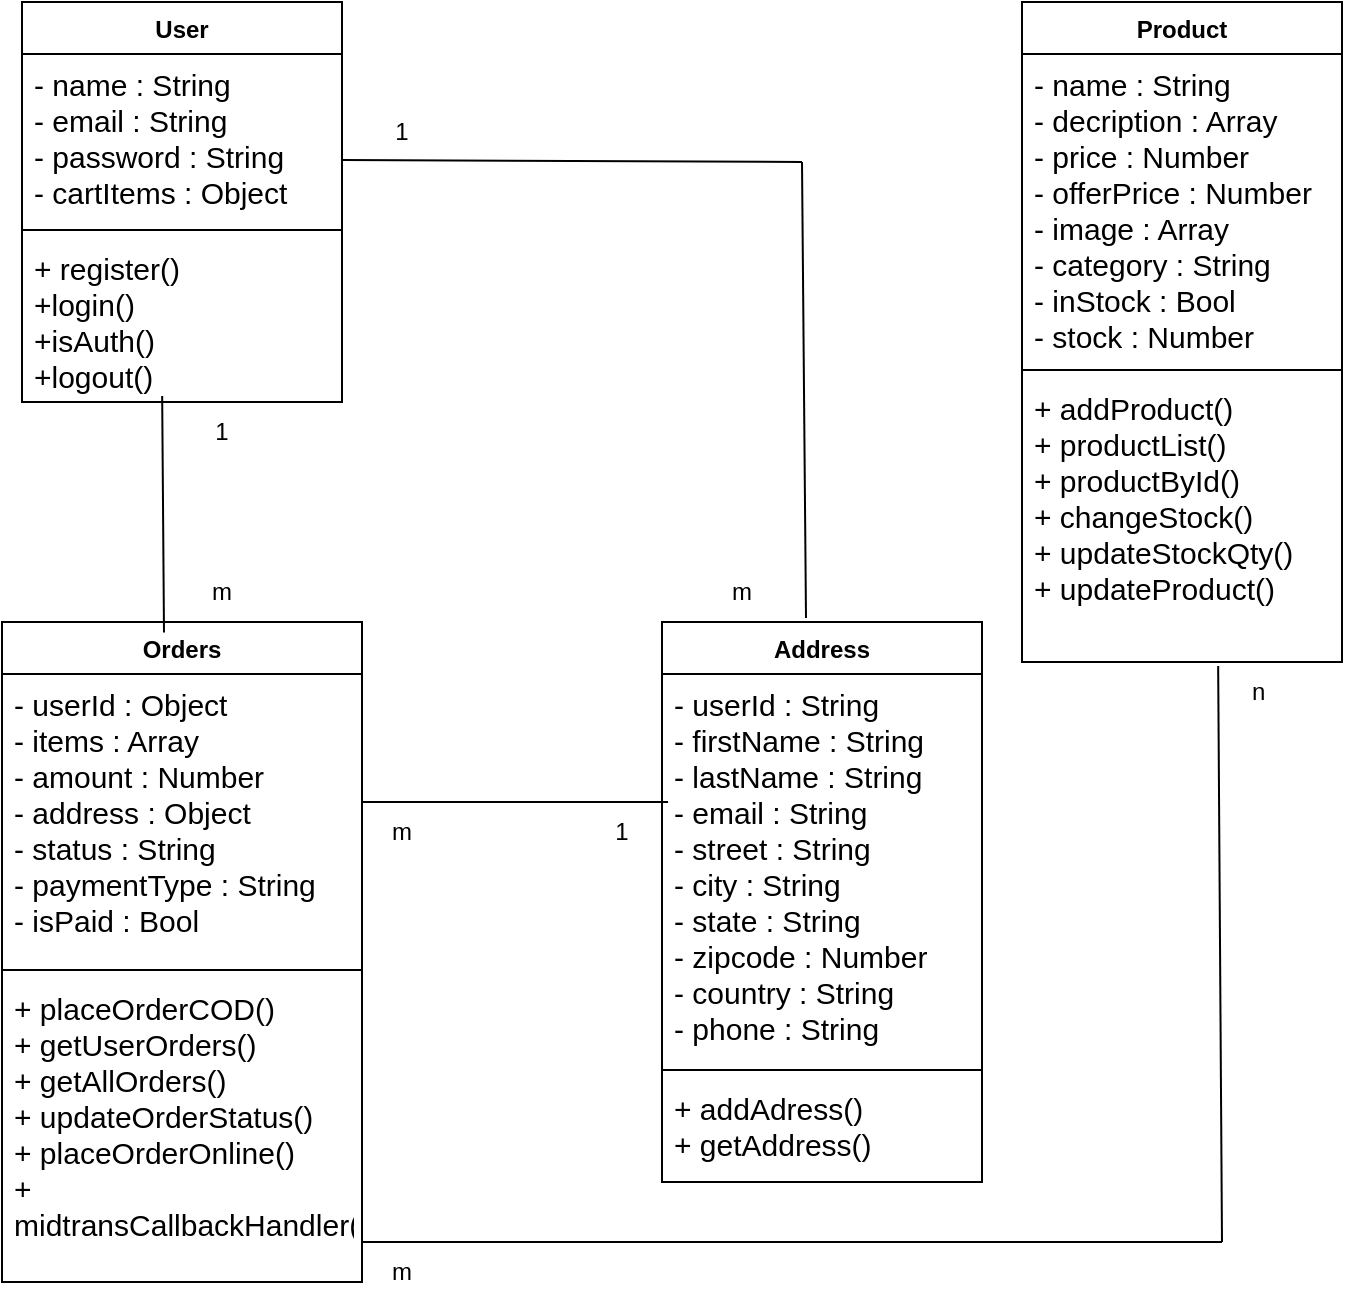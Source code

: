<mxfile version="28.0.9">
  <diagram name="Page-1" id="Y7I5cI87n7c9XGnH6Hb9">
    <mxGraphModel dx="1426" dy="789" grid="1" gridSize="10" guides="1" tooltips="1" connect="1" arrows="1" fold="1" page="1" pageScale="1" pageWidth="850" pageHeight="1100" math="0" shadow="0">
      <root>
        <mxCell id="0" />
        <mxCell id="1" parent="0" />
        <mxCell id="S5l5TSm48cNYCuiLVpsg-1" value="User" style="swimlane;fontStyle=1;align=center;verticalAlign=top;childLayout=stackLayout;horizontal=1;startSize=26;horizontalStack=0;resizeParent=1;resizeParentMax=0;resizeLast=0;collapsible=1;marginBottom=0;whiteSpace=wrap;html=1;" parent="1" vertex="1">
          <mxGeometry x="90" y="40" width="160" height="200" as="geometry" />
        </mxCell>
        <mxCell id="S5l5TSm48cNYCuiLVpsg-2" value="&lt;font style=&quot;font-size: 15px;&quot;&gt;- name : String&lt;/font&gt;&lt;div&gt;&lt;font style=&quot;font-size: 15px;&quot;&gt;- email : String&lt;/font&gt;&lt;/div&gt;&lt;div&gt;&lt;font style=&quot;font-size: 15px;&quot;&gt;- password : String&lt;/font&gt;&lt;/div&gt;&lt;div&gt;&lt;font style=&quot;font-size: 15px;&quot;&gt;- cartItems : Object&lt;/font&gt;&lt;/div&gt;" style="text;strokeColor=none;fillColor=none;align=left;verticalAlign=top;spacingLeft=4;spacingRight=4;overflow=hidden;rotatable=0;points=[[0,0.5],[1,0.5]];portConstraint=eastwest;whiteSpace=wrap;html=1;" parent="S5l5TSm48cNYCuiLVpsg-1" vertex="1">
          <mxGeometry y="26" width="160" height="84" as="geometry" />
        </mxCell>
        <mxCell id="S5l5TSm48cNYCuiLVpsg-3" value="" style="line;strokeWidth=1;fillColor=none;align=left;verticalAlign=middle;spacingTop=-1;spacingLeft=3;spacingRight=3;rotatable=0;labelPosition=right;points=[];portConstraint=eastwest;strokeColor=inherit;" parent="S5l5TSm48cNYCuiLVpsg-1" vertex="1">
          <mxGeometry y="110" width="160" height="8" as="geometry" />
        </mxCell>
        <mxCell id="S5l5TSm48cNYCuiLVpsg-4" value="&lt;font style=&quot;font-size: 15px;&quot;&gt;+ register()&lt;/font&gt;&lt;div&gt;&lt;font style=&quot;font-size: 15px;&quot;&gt;+login()&lt;/font&gt;&lt;/div&gt;&lt;div&gt;&lt;font style=&quot;font-size: 15px;&quot;&gt;+isAuth()&lt;/font&gt;&lt;/div&gt;&lt;div&gt;&lt;font style=&quot;font-size: 15px;&quot;&gt;+logout()&lt;/font&gt;&lt;/div&gt;" style="text;strokeColor=none;fillColor=none;align=left;verticalAlign=top;spacingLeft=4;spacingRight=4;overflow=hidden;rotatable=0;points=[[0,0.5],[1,0.5]];portConstraint=eastwest;whiteSpace=wrap;html=1;" parent="S5l5TSm48cNYCuiLVpsg-1" vertex="1">
          <mxGeometry y="118" width="160" height="82" as="geometry" />
        </mxCell>
        <mxCell id="S5l5TSm48cNYCuiLVpsg-5" value="Product" style="swimlane;fontStyle=1;align=center;verticalAlign=top;childLayout=stackLayout;horizontal=1;startSize=26;horizontalStack=0;resizeParent=1;resizeParentMax=0;resizeLast=0;collapsible=1;marginBottom=0;whiteSpace=wrap;html=1;" parent="1" vertex="1">
          <mxGeometry x="590" y="40" width="160" height="330" as="geometry" />
        </mxCell>
        <mxCell id="S5l5TSm48cNYCuiLVpsg-6" value="&lt;font style=&quot;font-size: 15px;&quot;&gt;- name : String&lt;br&gt;- decription : Array&lt;/font&gt;&lt;div&gt;&lt;font style=&quot;font-size: 15px;&quot;&gt;- price : Number&lt;/font&gt;&lt;/div&gt;&lt;div&gt;&lt;font style=&quot;font-size: 15px;&quot;&gt;- offerPrice : Number&lt;/font&gt;&lt;/div&gt;&lt;div&gt;&lt;font style=&quot;font-size: 15px;&quot;&gt;- image : Array&lt;br&gt;- category : String&lt;br&gt;- inStock : Bool&lt;/font&gt;&lt;/div&gt;&lt;div&gt;&lt;font style=&quot;font-size: 15px;&quot;&gt;- stock : Number&lt;/font&gt;&lt;/div&gt;" style="text;strokeColor=none;fillColor=none;align=left;verticalAlign=top;spacingLeft=4;spacingRight=4;overflow=hidden;rotatable=0;points=[[0,0.5],[1,0.5]];portConstraint=eastwest;whiteSpace=wrap;html=1;" parent="S5l5TSm48cNYCuiLVpsg-5" vertex="1">
          <mxGeometry y="26" width="160" height="154" as="geometry" />
        </mxCell>
        <mxCell id="S5l5TSm48cNYCuiLVpsg-7" value="" style="line;strokeWidth=1;fillColor=none;align=left;verticalAlign=middle;spacingTop=-1;spacingLeft=3;spacingRight=3;rotatable=0;labelPosition=right;points=[];portConstraint=eastwest;strokeColor=inherit;" parent="S5l5TSm48cNYCuiLVpsg-5" vertex="1">
          <mxGeometry y="180" width="160" height="8" as="geometry" />
        </mxCell>
        <mxCell id="S5l5TSm48cNYCuiLVpsg-8" value="&lt;font style=&quot;font-size: 15px;&quot;&gt;+ addProduct()&lt;br&gt;+ productList()&lt;br&gt;+ productById()&lt;br&gt;+ changeStock()&lt;br&gt;+ updateStockQty()&lt;br&gt;+ updateProduct()&lt;/font&gt;" style="text;strokeColor=none;fillColor=none;align=left;verticalAlign=top;spacingLeft=4;spacingRight=4;overflow=hidden;rotatable=0;points=[[0,0.5],[1,0.5]];portConstraint=eastwest;whiteSpace=wrap;html=1;" parent="S5l5TSm48cNYCuiLVpsg-5" vertex="1">
          <mxGeometry y="188" width="160" height="142" as="geometry" />
        </mxCell>
        <mxCell id="S5l5TSm48cNYCuiLVpsg-9" value="Orders" style="swimlane;fontStyle=1;align=center;verticalAlign=top;childLayout=stackLayout;horizontal=1;startSize=26;horizontalStack=0;resizeParent=1;resizeParentMax=0;resizeLast=0;collapsible=1;marginBottom=0;whiteSpace=wrap;html=1;" parent="1" vertex="1">
          <mxGeometry x="80" y="350" width="180" height="330" as="geometry" />
        </mxCell>
        <mxCell id="S5l5TSm48cNYCuiLVpsg-10" value="&lt;font style=&quot;font-size: 15px;&quot;&gt;- userId : Object&lt;br&gt;- items : Array&lt;br&gt;- amount : Number&lt;br&gt;- address : Object&lt;br&gt;- status : String&lt;br&gt;- paymentType : String&lt;br&gt;- isPaid : Bool&lt;/font&gt;" style="text;strokeColor=none;fillColor=none;align=left;verticalAlign=top;spacingLeft=4;spacingRight=4;overflow=hidden;rotatable=0;points=[[0,0.5],[1,0.5]];portConstraint=eastwest;whiteSpace=wrap;html=1;" parent="S5l5TSm48cNYCuiLVpsg-9" vertex="1">
          <mxGeometry y="26" width="180" height="144" as="geometry" />
        </mxCell>
        <mxCell id="S5l5TSm48cNYCuiLVpsg-11" value="" style="line;strokeWidth=1;fillColor=none;align=left;verticalAlign=middle;spacingTop=-1;spacingLeft=3;spacingRight=3;rotatable=0;labelPosition=right;points=[];portConstraint=eastwest;strokeColor=inherit;" parent="S5l5TSm48cNYCuiLVpsg-9" vertex="1">
          <mxGeometry y="170" width="180" height="8" as="geometry" />
        </mxCell>
        <mxCell id="S5l5TSm48cNYCuiLVpsg-12" value="&lt;font style=&quot;font-size: 15px;&quot;&gt;+ placeOrderCOD()&lt;br&gt;+ getUserOrders()&lt;br&gt;+ getAllOrders()&lt;/font&gt;&lt;div&gt;&lt;span style=&quot;font-size: 15px;&quot;&gt;+ updateOrderStatus()&lt;br&gt;+ placeOrderOnline()&lt;br&gt;+ midtransCallbackHandler()&lt;br&gt;&lt;/span&gt;&lt;div&gt;&lt;font style=&quot;font-size: 15px;&quot;&gt;&lt;br&gt;&lt;/font&gt;&lt;/div&gt;&lt;/div&gt;" style="text;strokeColor=none;fillColor=none;align=left;verticalAlign=top;spacingLeft=4;spacingRight=4;overflow=hidden;rotatable=0;points=[[0,0.5],[1,0.5]];portConstraint=eastwest;whiteSpace=wrap;html=1;" parent="S5l5TSm48cNYCuiLVpsg-9" vertex="1">
          <mxGeometry y="178" width="180" height="152" as="geometry" />
        </mxCell>
        <mxCell id="S5l5TSm48cNYCuiLVpsg-13" value="Address" style="swimlane;fontStyle=1;align=center;verticalAlign=top;childLayout=stackLayout;horizontal=1;startSize=26;horizontalStack=0;resizeParent=1;resizeParentMax=0;resizeLast=0;collapsible=1;marginBottom=0;whiteSpace=wrap;html=1;" parent="1" vertex="1">
          <mxGeometry x="410" y="350" width="160" height="280" as="geometry" />
        </mxCell>
        <mxCell id="S5l5TSm48cNYCuiLVpsg-14" value="&lt;font style=&quot;font-size: 15px;&quot;&gt;- userId : String&lt;br&gt;- firstName : String&lt;br&gt;- lastName : String&lt;br&gt;- email : String&lt;br&gt;- street : String&lt;br&gt;- city : String&lt;br&gt;- state : String&lt;br&gt;- zipcode : Number&lt;/font&gt;&lt;div&gt;&lt;font style=&quot;font-size: 15px;&quot;&gt;- country : String&lt;br&gt;- phone : String&lt;br&gt;&lt;/font&gt;&lt;br&gt;&lt;/div&gt;" style="text;strokeColor=none;fillColor=none;align=left;verticalAlign=top;spacingLeft=4;spacingRight=4;overflow=hidden;rotatable=0;points=[[0,0.5],[1,0.5]];portConstraint=eastwest;whiteSpace=wrap;html=1;" parent="S5l5TSm48cNYCuiLVpsg-13" vertex="1">
          <mxGeometry y="26" width="160" height="194" as="geometry" />
        </mxCell>
        <mxCell id="S5l5TSm48cNYCuiLVpsg-15" value="" style="line;strokeWidth=1;fillColor=none;align=left;verticalAlign=middle;spacingTop=-1;spacingLeft=3;spacingRight=3;rotatable=0;labelPosition=right;points=[];portConstraint=eastwest;strokeColor=inherit;" parent="S5l5TSm48cNYCuiLVpsg-13" vertex="1">
          <mxGeometry y="220" width="160" height="8" as="geometry" />
        </mxCell>
        <mxCell id="S5l5TSm48cNYCuiLVpsg-16" value="&lt;font style=&quot;font-size: 15px;&quot;&gt;+ addAdress()&lt;br&gt;+ getAddress()&lt;/font&gt;" style="text;strokeColor=none;fillColor=none;align=left;verticalAlign=top;spacingLeft=4;spacingRight=4;overflow=hidden;rotatable=0;points=[[0,0.5],[1,0.5]];portConstraint=eastwest;whiteSpace=wrap;html=1;" parent="S5l5TSm48cNYCuiLVpsg-13" vertex="1">
          <mxGeometry y="228" width="160" height="52" as="geometry" />
        </mxCell>
        <mxCell id="S5l5TSm48cNYCuiLVpsg-37" value="" style="endArrow=none;html=1;rounded=0;" parent="1" edge="1">
          <mxGeometry width="50" height="50" relative="1" as="geometry">
            <mxPoint x="260" y="660" as="sourcePoint" />
            <mxPoint x="690" y="660" as="targetPoint" />
          </mxGeometry>
        </mxCell>
        <mxCell id="5wJ2muQGDJSSvwX-am-4-6" value="" style="endArrow=none;html=1;rounded=0;exitX=1;exitY=0.631;exitDx=0;exitDy=0;exitPerimeter=0;" parent="1" source="S5l5TSm48cNYCuiLVpsg-2" edge="1">
          <mxGeometry width="50" height="50" relative="1" as="geometry">
            <mxPoint x="400" y="430" as="sourcePoint" />
            <mxPoint x="480" y="120" as="targetPoint" />
          </mxGeometry>
        </mxCell>
        <mxCell id="5wJ2muQGDJSSvwX-am-4-7" value="" style="endArrow=none;html=1;rounded=0;" parent="1" edge="1">
          <mxGeometry width="50" height="50" relative="1" as="geometry">
            <mxPoint x="482" y="348" as="sourcePoint" />
            <mxPoint x="480" y="120" as="targetPoint" />
          </mxGeometry>
        </mxCell>
        <mxCell id="5wJ2muQGDJSSvwX-am-4-8" value="1" style="text;html=1;align=center;verticalAlign=middle;whiteSpace=wrap;rounded=0;" parent="1" vertex="1">
          <mxGeometry x="250" y="90" width="60" height="30" as="geometry" />
        </mxCell>
        <mxCell id="5wJ2muQGDJSSvwX-am-4-9" value="m" style="text;html=1;align=center;verticalAlign=middle;whiteSpace=wrap;rounded=0;" parent="1" vertex="1">
          <mxGeometry x="420" y="320" width="60" height="30" as="geometry" />
        </mxCell>
        <mxCell id="5wJ2muQGDJSSvwX-am-4-11" value="" style="endArrow=none;html=1;rounded=0;entryX=0.438;entryY=0.963;entryDx=0;entryDy=0;entryPerimeter=0;exitX=0.45;exitY=0.016;exitDx=0;exitDy=0;exitPerimeter=0;" parent="1" source="S5l5TSm48cNYCuiLVpsg-9" target="S5l5TSm48cNYCuiLVpsg-4" edge="1">
          <mxGeometry width="50" height="50" relative="1" as="geometry">
            <mxPoint x="400" y="430" as="sourcePoint" />
            <mxPoint x="450" y="380" as="targetPoint" />
          </mxGeometry>
        </mxCell>
        <mxCell id="5wJ2muQGDJSSvwX-am-4-12" value="1" style="text;html=1;align=center;verticalAlign=middle;whiteSpace=wrap;rounded=0;" parent="1" vertex="1">
          <mxGeometry x="160" y="240" width="60" height="30" as="geometry" />
        </mxCell>
        <mxCell id="5wJ2muQGDJSSvwX-am-4-13" value="m" style="text;html=1;align=center;verticalAlign=middle;whiteSpace=wrap;rounded=0;" parent="1" vertex="1">
          <mxGeometry x="160" y="320" width="60" height="30" as="geometry" />
        </mxCell>
        <mxCell id="5wJ2muQGDJSSvwX-am-4-14" value="" style="endArrow=none;html=1;rounded=0;exitX=0.167;exitY=0.001;exitDx=0;exitDy=0;exitPerimeter=0;entryX=0.019;entryY=0.33;entryDx=0;entryDy=0;entryPerimeter=0;" parent="1" source="5wJ2muQGDJSSvwX-am-4-15" target="S5l5TSm48cNYCuiLVpsg-14" edge="1">
          <mxGeometry width="50" height="50" relative="1" as="geometry">
            <mxPoint x="400" y="430" as="sourcePoint" />
            <mxPoint x="450" y="380" as="targetPoint" />
          </mxGeometry>
        </mxCell>
        <mxCell id="5wJ2muQGDJSSvwX-am-4-15" value="m" style="text;html=1;align=center;verticalAlign=middle;whiteSpace=wrap;rounded=0;" parent="1" vertex="1">
          <mxGeometry x="250" y="440" width="60" height="30" as="geometry" />
        </mxCell>
        <mxCell id="5wJ2muQGDJSSvwX-am-4-16" value="1" style="text;html=1;align=center;verticalAlign=middle;whiteSpace=wrap;rounded=0;" parent="1" vertex="1">
          <mxGeometry x="360" y="440" width="60" height="30" as="geometry" />
        </mxCell>
        <mxCell id="5wJ2muQGDJSSvwX-am-4-17" value="m" style="text;html=1;align=center;verticalAlign=middle;whiteSpace=wrap;rounded=0;" parent="1" vertex="1">
          <mxGeometry x="250" y="660" width="60" height="30" as="geometry" />
        </mxCell>
        <mxCell id="5wJ2muQGDJSSvwX-am-4-19" value="n&amp;nbsp;" style="text;html=1;align=center;verticalAlign=middle;whiteSpace=wrap;rounded=0;" parent="1" vertex="1">
          <mxGeometry x="680" y="370" width="60" height="30" as="geometry" />
        </mxCell>
        <mxCell id="0vVYgyFoDK5ImLX1tvcy-1" value="" style="endArrow=none;html=1;rounded=0;entryX=0.613;entryY=1.014;entryDx=0;entryDy=0;entryPerimeter=0;" edge="1" parent="1" target="S5l5TSm48cNYCuiLVpsg-8">
          <mxGeometry width="50" height="50" relative="1" as="geometry">
            <mxPoint x="690" y="660" as="sourcePoint" />
            <mxPoint x="740" y="610" as="targetPoint" />
          </mxGeometry>
        </mxCell>
      </root>
    </mxGraphModel>
  </diagram>
</mxfile>
